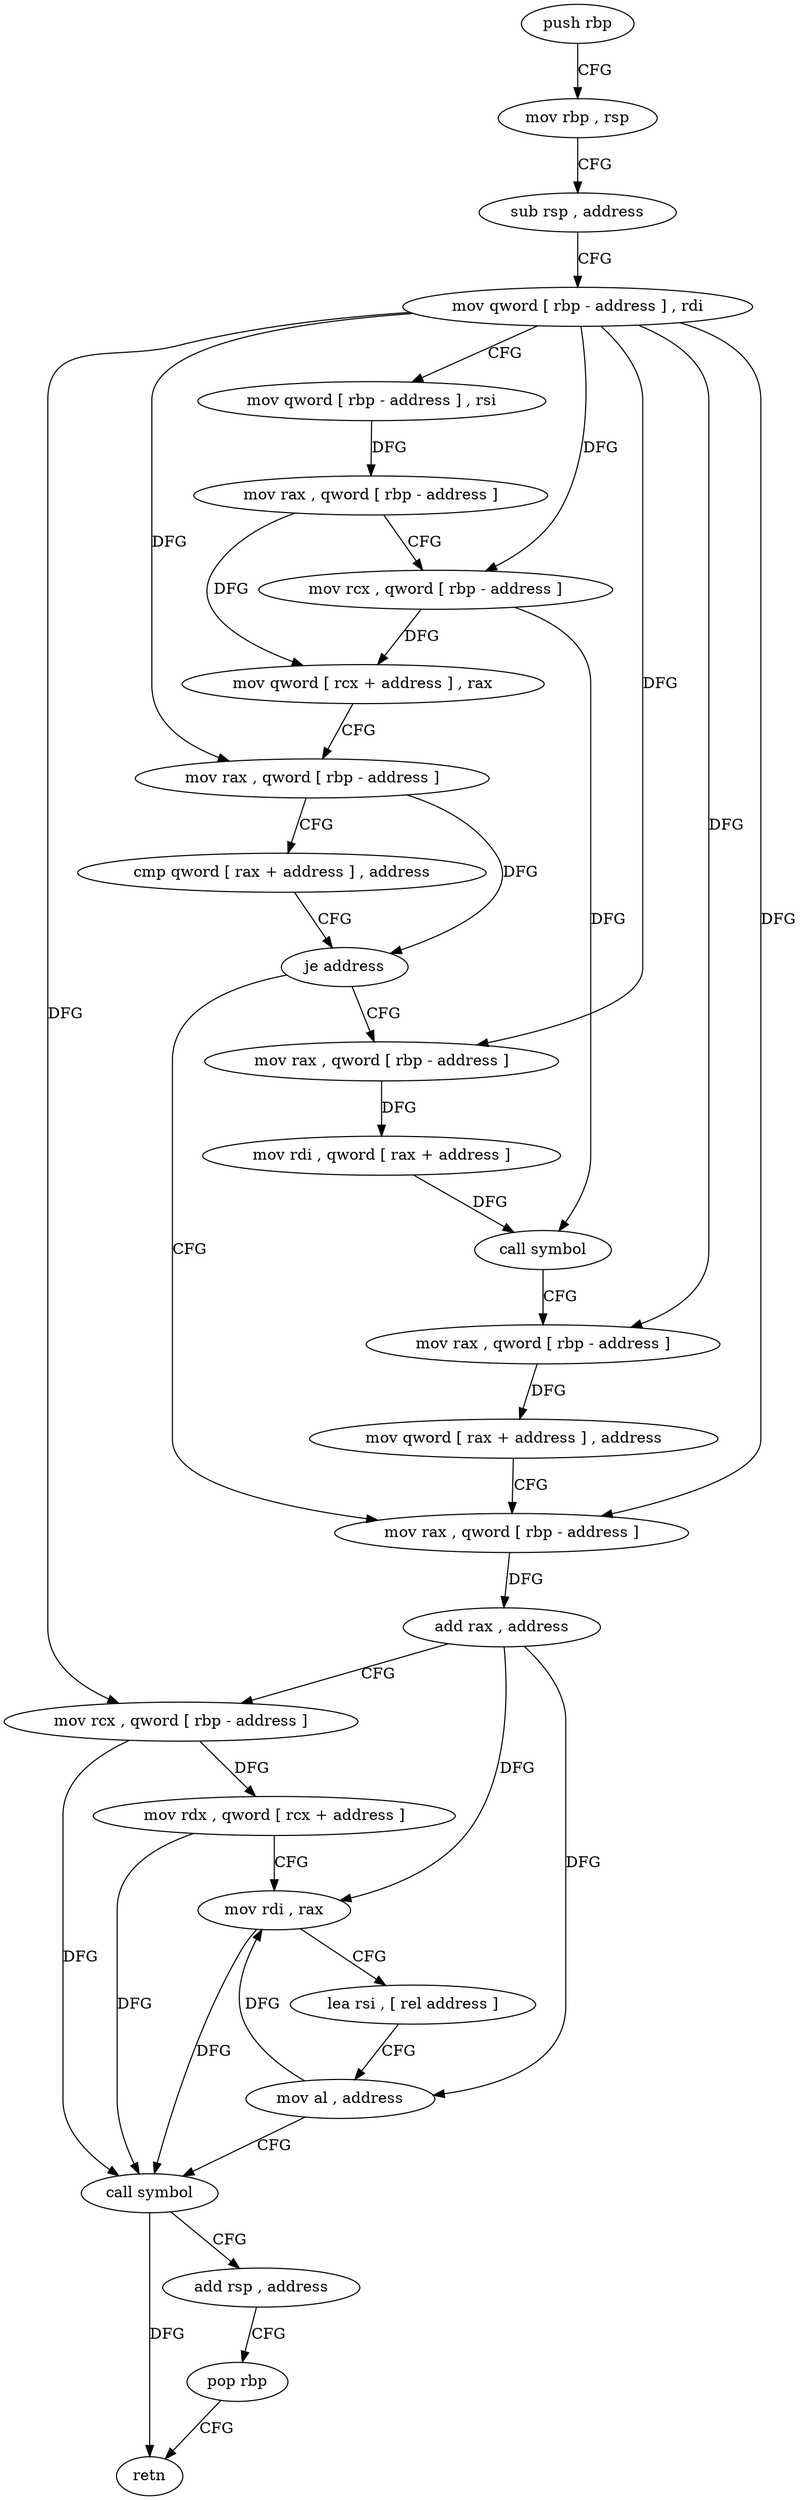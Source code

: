 digraph "func" {
"88672" [label = "push rbp" ]
"88673" [label = "mov rbp , rsp" ]
"88676" [label = "sub rsp , address" ]
"88680" [label = "mov qword [ rbp - address ] , rdi" ]
"88684" [label = "mov qword [ rbp - address ] , rsi" ]
"88688" [label = "mov rax , qword [ rbp - address ]" ]
"88692" [label = "mov rcx , qword [ rbp - address ]" ]
"88696" [label = "mov qword [ rcx + address ] , rax" ]
"88700" [label = "mov rax , qword [ rbp - address ]" ]
"88704" [label = "cmp qword [ rax + address ] , address" ]
"88709" [label = "je address" ]
"88740" [label = "mov rax , qword [ rbp - address ]" ]
"88715" [label = "mov rax , qword [ rbp - address ]" ]
"88744" [label = "add rax , address" ]
"88750" [label = "mov rcx , qword [ rbp - address ]" ]
"88754" [label = "mov rdx , qword [ rcx + address ]" ]
"88758" [label = "mov rdi , rax" ]
"88761" [label = "lea rsi , [ rel address ]" ]
"88768" [label = "mov al , address" ]
"88770" [label = "call symbol" ]
"88775" [label = "add rsp , address" ]
"88779" [label = "pop rbp" ]
"88780" [label = "retn" ]
"88719" [label = "mov rdi , qword [ rax + address ]" ]
"88723" [label = "call symbol" ]
"88728" [label = "mov rax , qword [ rbp - address ]" ]
"88732" [label = "mov qword [ rax + address ] , address" ]
"88672" -> "88673" [ label = "CFG" ]
"88673" -> "88676" [ label = "CFG" ]
"88676" -> "88680" [ label = "CFG" ]
"88680" -> "88684" [ label = "CFG" ]
"88680" -> "88692" [ label = "DFG" ]
"88680" -> "88700" [ label = "DFG" ]
"88680" -> "88740" [ label = "DFG" ]
"88680" -> "88750" [ label = "DFG" ]
"88680" -> "88715" [ label = "DFG" ]
"88680" -> "88728" [ label = "DFG" ]
"88684" -> "88688" [ label = "DFG" ]
"88688" -> "88692" [ label = "CFG" ]
"88688" -> "88696" [ label = "DFG" ]
"88692" -> "88696" [ label = "DFG" ]
"88692" -> "88723" [ label = "DFG" ]
"88696" -> "88700" [ label = "CFG" ]
"88700" -> "88704" [ label = "CFG" ]
"88700" -> "88709" [ label = "DFG" ]
"88704" -> "88709" [ label = "CFG" ]
"88709" -> "88740" [ label = "CFG" ]
"88709" -> "88715" [ label = "CFG" ]
"88740" -> "88744" [ label = "DFG" ]
"88715" -> "88719" [ label = "DFG" ]
"88744" -> "88750" [ label = "CFG" ]
"88744" -> "88758" [ label = "DFG" ]
"88744" -> "88768" [ label = "DFG" ]
"88750" -> "88754" [ label = "DFG" ]
"88750" -> "88770" [ label = "DFG" ]
"88754" -> "88758" [ label = "CFG" ]
"88754" -> "88770" [ label = "DFG" ]
"88758" -> "88761" [ label = "CFG" ]
"88758" -> "88770" [ label = "DFG" ]
"88761" -> "88768" [ label = "CFG" ]
"88768" -> "88770" [ label = "CFG" ]
"88768" -> "88758" [ label = "DFG" ]
"88770" -> "88775" [ label = "CFG" ]
"88770" -> "88780" [ label = "DFG" ]
"88775" -> "88779" [ label = "CFG" ]
"88779" -> "88780" [ label = "CFG" ]
"88719" -> "88723" [ label = "DFG" ]
"88723" -> "88728" [ label = "CFG" ]
"88728" -> "88732" [ label = "DFG" ]
"88732" -> "88740" [ label = "CFG" ]
}
